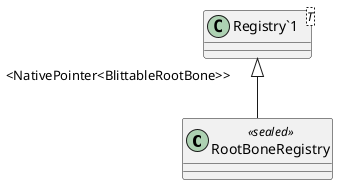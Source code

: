 @startuml
class RootBoneRegistry <<sealed>> {
}
class "Registry`1"<T> {
}
"Registry`1" "<NativePointer<BlittableRootBone>>" <|-- RootBoneRegistry
@enduml
